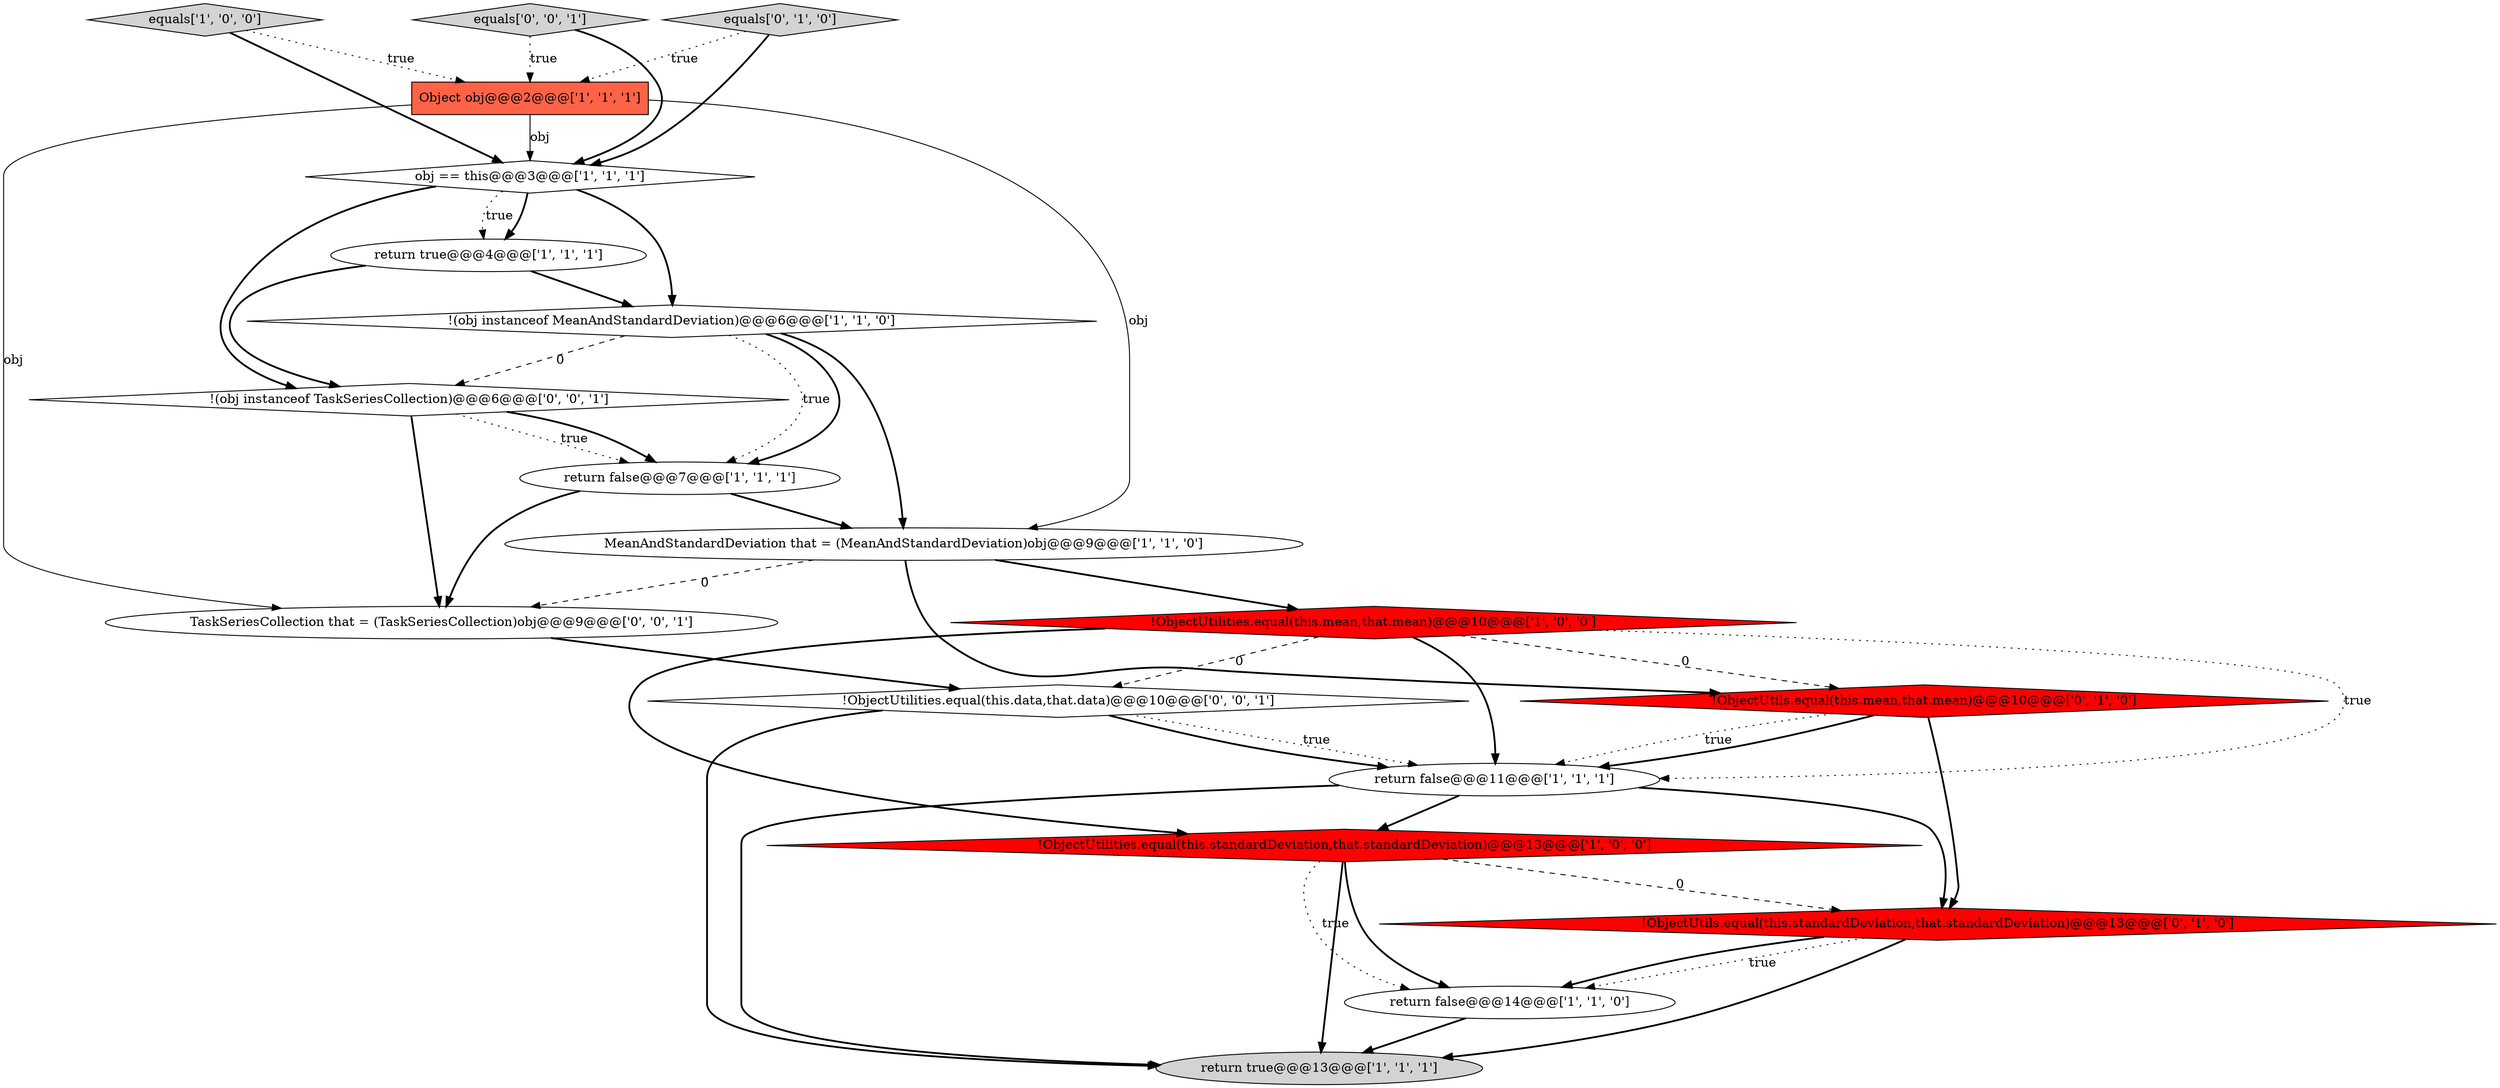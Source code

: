 digraph {
17 [style = filled, label = "!ObjectUtilities.equal(this.data,that.data)@@@10@@@['0', '0', '1']", fillcolor = white, shape = diamond image = "AAA0AAABBB3BBB"];
9 [style = filled, label = "obj == this@@@3@@@['1', '1', '1']", fillcolor = white, shape = diamond image = "AAA0AAABBB1BBB"];
10 [style = filled, label = "Object obj@@@2@@@['1', '1', '1']", fillcolor = tomato, shape = box image = "AAA0AAABBB1BBB"];
14 [style = filled, label = "!ObjectUtils.equal(this.mean,that.mean)@@@10@@@['0', '1', '0']", fillcolor = red, shape = diamond image = "AAA1AAABBB2BBB"];
0 [style = filled, label = "return false@@@7@@@['1', '1', '1']", fillcolor = white, shape = ellipse image = "AAA0AAABBB1BBB"];
1 [style = filled, label = "equals['1', '0', '0']", fillcolor = lightgray, shape = diamond image = "AAA0AAABBB1BBB"];
4 [style = filled, label = "!(obj instanceof MeanAndStandardDeviation)@@@6@@@['1', '1', '0']", fillcolor = white, shape = diamond image = "AAA0AAABBB1BBB"];
5 [style = filled, label = "return true@@@4@@@['1', '1', '1']", fillcolor = white, shape = ellipse image = "AAA0AAABBB1BBB"];
6 [style = filled, label = "!ObjectUtilities.equal(this.mean,that.mean)@@@10@@@['1', '0', '0']", fillcolor = red, shape = diamond image = "AAA1AAABBB1BBB"];
16 [style = filled, label = "TaskSeriesCollection that = (TaskSeriesCollection)obj@@@9@@@['0', '0', '1']", fillcolor = white, shape = ellipse image = "AAA0AAABBB3BBB"];
18 [style = filled, label = "equals['0', '0', '1']", fillcolor = lightgray, shape = diamond image = "AAA0AAABBB3BBB"];
7 [style = filled, label = "return true@@@13@@@['1', '1', '1']", fillcolor = lightgray, shape = ellipse image = "AAA0AAABBB1BBB"];
8 [style = filled, label = "return false@@@14@@@['1', '1', '0']", fillcolor = white, shape = ellipse image = "AAA0AAABBB1BBB"];
11 [style = filled, label = "MeanAndStandardDeviation that = (MeanAndStandardDeviation)obj@@@9@@@['1', '1', '0']", fillcolor = white, shape = ellipse image = "AAA0AAABBB1BBB"];
12 [style = filled, label = "!ObjectUtils.equal(this.standardDeviation,that.standardDeviation)@@@13@@@['0', '1', '0']", fillcolor = red, shape = diamond image = "AAA1AAABBB2BBB"];
15 [style = filled, label = "!(obj instanceof TaskSeriesCollection)@@@6@@@['0', '0', '1']", fillcolor = white, shape = diamond image = "AAA0AAABBB3BBB"];
3 [style = filled, label = "!ObjectUtilities.equal(this.standardDeviation,that.standardDeviation)@@@13@@@['1', '0', '0']", fillcolor = red, shape = diamond image = "AAA1AAABBB1BBB"];
2 [style = filled, label = "return false@@@11@@@['1', '1', '1']", fillcolor = white, shape = ellipse image = "AAA0AAABBB1BBB"];
13 [style = filled, label = "equals['0', '1', '0']", fillcolor = lightgray, shape = diamond image = "AAA0AAABBB2BBB"];
10->11 [style = solid, label="obj"];
14->2 [style = dotted, label="true"];
6->3 [style = bold, label=""];
0->16 [style = bold, label=""];
1->10 [style = dotted, label="true"];
11->14 [style = bold, label=""];
12->8 [style = dotted, label="true"];
11->16 [style = dashed, label="0"];
9->4 [style = bold, label=""];
11->6 [style = bold, label=""];
4->0 [style = dotted, label="true"];
2->3 [style = bold, label=""];
0->11 [style = bold, label=""];
5->15 [style = bold, label=""];
6->17 [style = dashed, label="0"];
10->9 [style = solid, label="obj"];
16->17 [style = bold, label=""];
6->14 [style = dashed, label="0"];
13->10 [style = dotted, label="true"];
15->0 [style = dotted, label="true"];
15->16 [style = bold, label=""];
12->7 [style = bold, label=""];
1->9 [style = bold, label=""];
8->7 [style = bold, label=""];
4->0 [style = bold, label=""];
2->12 [style = bold, label=""];
6->2 [style = bold, label=""];
18->10 [style = dotted, label="true"];
17->7 [style = bold, label=""];
6->2 [style = dotted, label="true"];
3->12 [style = dashed, label="0"];
10->16 [style = solid, label="obj"];
17->2 [style = bold, label=""];
3->7 [style = bold, label=""];
12->8 [style = bold, label=""];
9->15 [style = bold, label=""];
3->8 [style = bold, label=""];
15->0 [style = bold, label=""];
14->12 [style = bold, label=""];
5->4 [style = bold, label=""];
4->15 [style = dashed, label="0"];
18->9 [style = bold, label=""];
9->5 [style = bold, label=""];
17->2 [style = dotted, label="true"];
14->2 [style = bold, label=""];
13->9 [style = bold, label=""];
2->7 [style = bold, label=""];
4->11 [style = bold, label=""];
3->8 [style = dotted, label="true"];
9->5 [style = dotted, label="true"];
}

